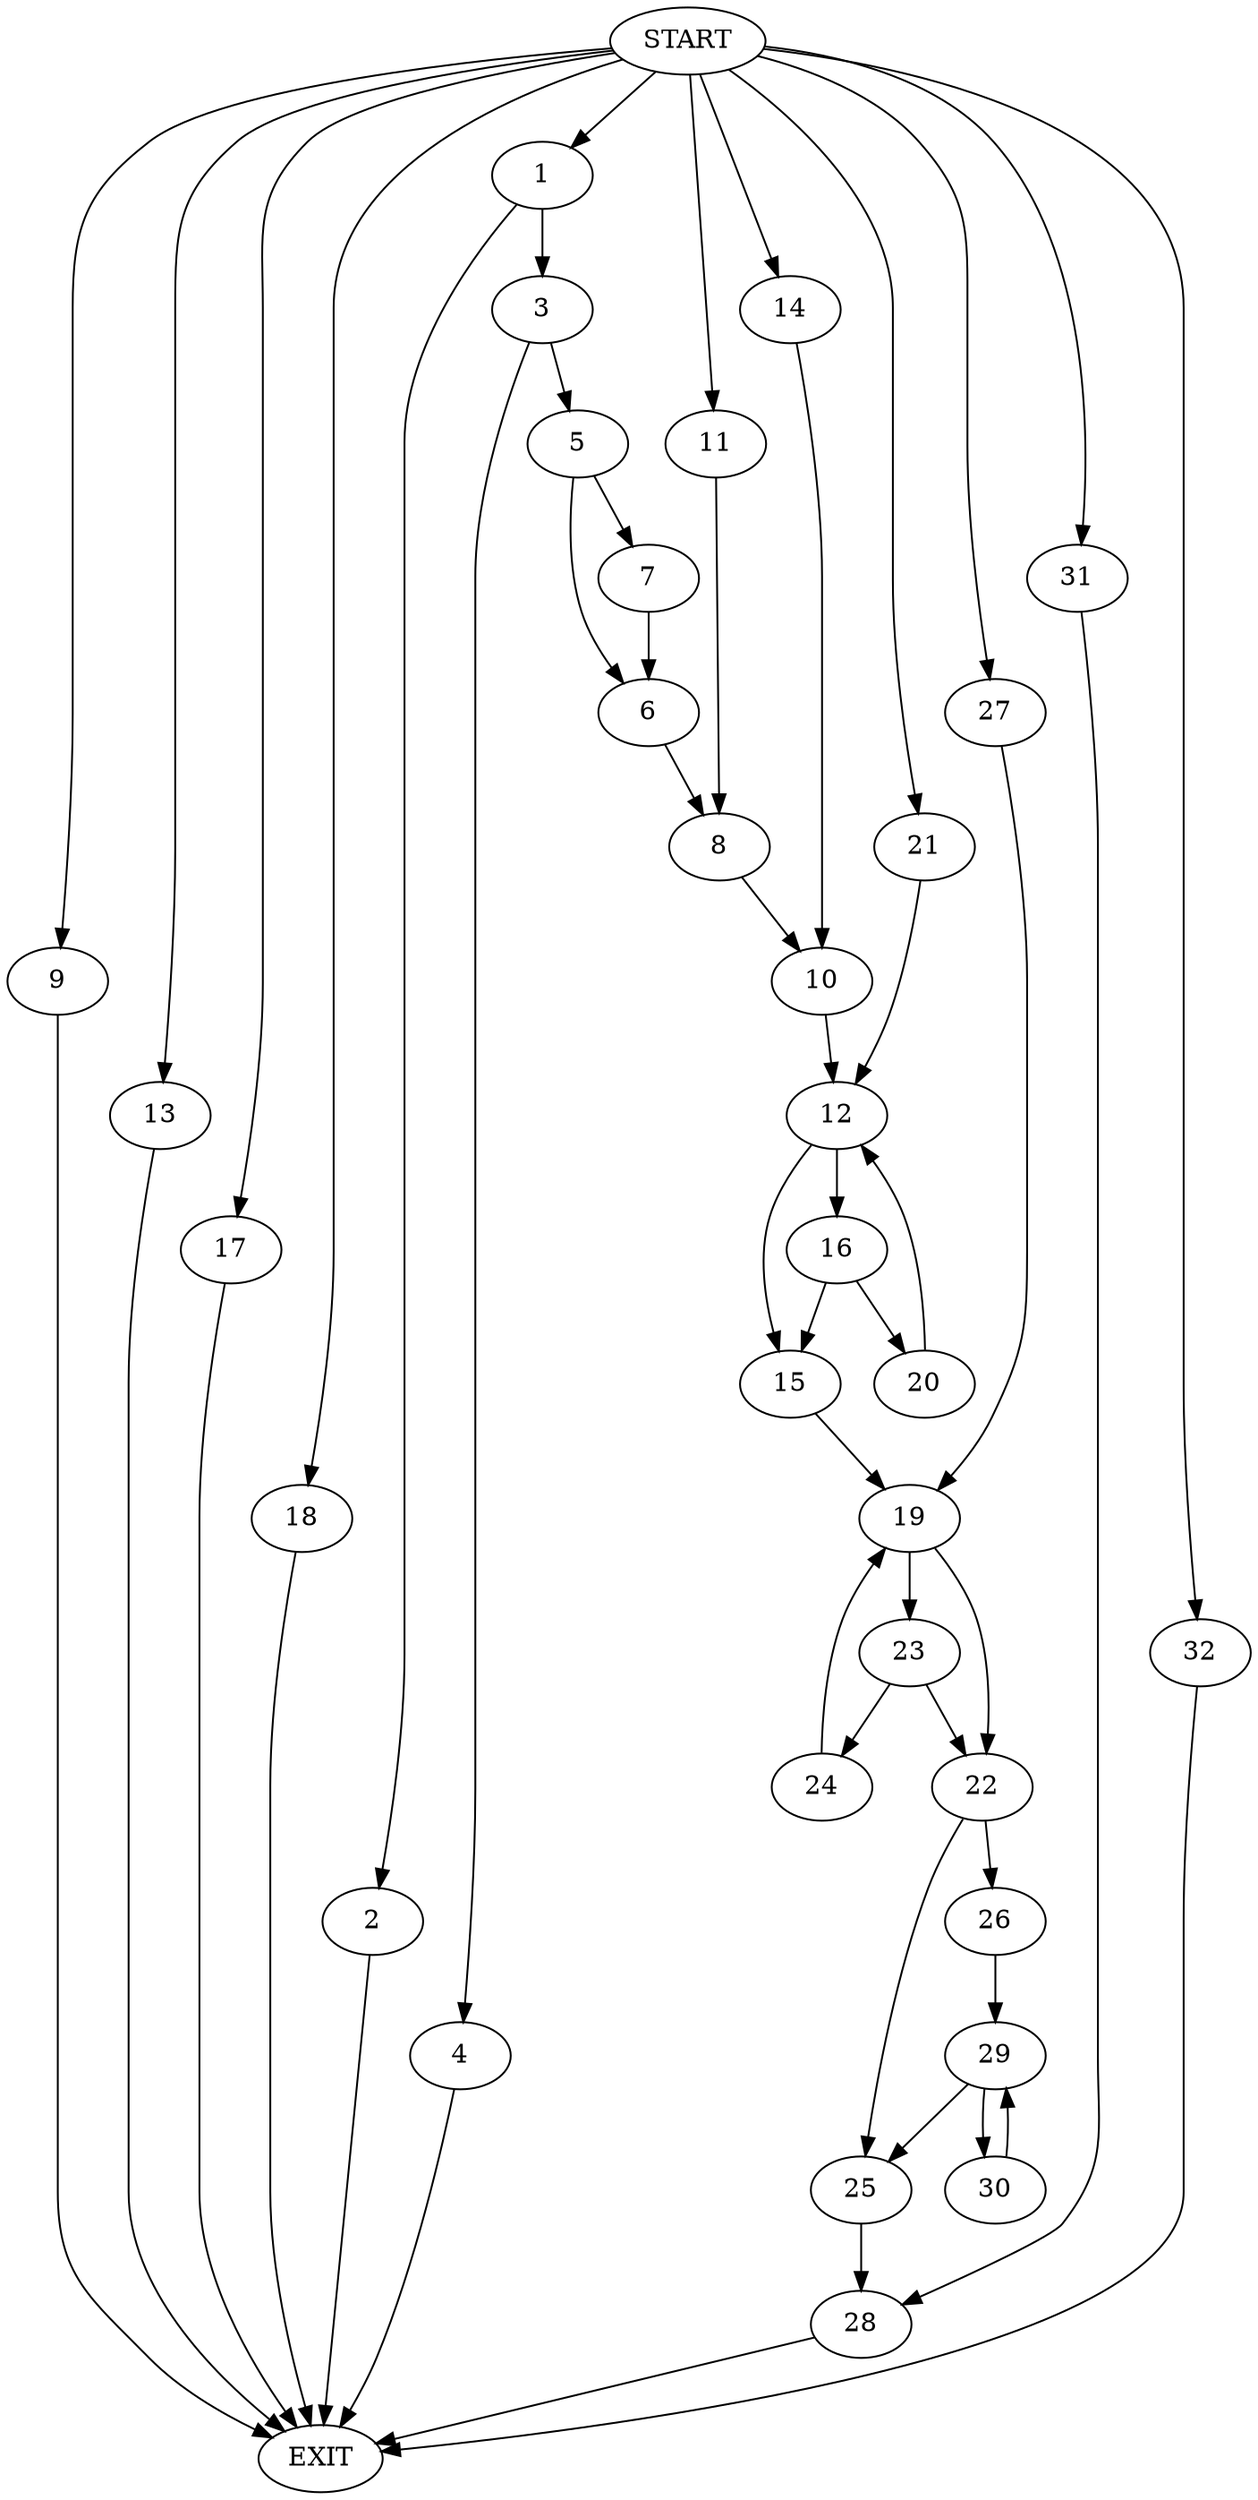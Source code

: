 digraph {
0 [label="START"]
33 [label="EXIT"]
0 -> 1
1 -> 2
1 -> 3
3 -> 4
3 -> 5
2 -> 33
5 -> 6
5 -> 7
4 -> 33
6 -> 8
7 -> 6
0 -> 9
9 -> 33
8 -> 10
0 -> 11
11 -> 8
10 -> 12
0 -> 13
13 -> 33
0 -> 14
14 -> 10
12 -> 15
12 -> 16
0 -> 17
17 -> 33
0 -> 18
18 -> 33
15 -> 19
16 -> 15
16 -> 20
20 -> 12
0 -> 21
21 -> 12
19 -> 22
19 -> 23
23 -> 22
23 -> 24
22 -> 25
22 -> 26
24 -> 19
0 -> 27
27 -> 19
25 -> 28
26 -> 29
29 -> 25
29 -> 30
30 -> 29
28 -> 33
0 -> 31
31 -> 28
0 -> 32
32 -> 33
}
